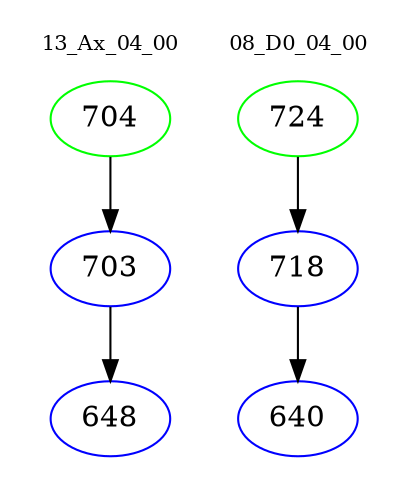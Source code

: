 digraph{
subgraph cluster_0 {
color = white
label = "13_Ax_04_00";
fontsize=10;
T0_704 [label="704", color="green"]
T0_704 -> T0_703 [color="black"]
T0_703 [label="703", color="blue"]
T0_703 -> T0_648 [color="black"]
T0_648 [label="648", color="blue"]
}
subgraph cluster_1 {
color = white
label = "08_D0_04_00";
fontsize=10;
T1_724 [label="724", color="green"]
T1_724 -> T1_718 [color="black"]
T1_718 [label="718", color="blue"]
T1_718 -> T1_640 [color="black"]
T1_640 [label="640", color="blue"]
}
}
